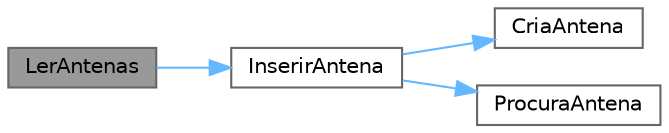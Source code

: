 digraph "LerAntenas"
{
 // LATEX_PDF_SIZE
  bgcolor="transparent";
  edge [fontname=Helvetica,fontsize=10,labelfontname=Helvetica,labelfontsize=10];
  node [fontname=Helvetica,fontsize=10,shape=box,height=0.2,width=0.4];
  rankdir="LR";
  Node1 [id="Node000001",label="LerAntenas",height=0.2,width=0.4,color="gray40", fillcolor="grey60", style="filled", fontcolor="black",tooltip="Declaração da função para ler do ficheiro, criar, procurar, inserir e remover antenas."];
  Node1 -> Node2 [id="edge4_Node000001_Node000002",color="steelblue1",style="solid",tooltip=" "];
  Node2 [id="Node000002",label="InserirAntena",height=0.2,width=0.4,color="grey40", fillcolor="white", style="filled",URL="$funcoes_8c.html#a69daf7b1c1e2196ea27443ee81656224",tooltip="Insere uma antena na lista de forma ordenada por coordenadas A antena é inserida em uma posição onde ..."];
  Node2 -> Node3 [id="edge5_Node000002_Node000003",color="steelblue1",style="solid",tooltip=" "];
  Node3 [id="Node000003",label="CriaAntena",height=0.2,width=0.4,color="grey40", fillcolor="white", style="filled",URL="$funcoes_8c.html#ac7c1c6d111a3d827aafefa12aae70fa0",tooltip="Cria uma nova antena Aloca a memória para a nova antena Recebe a frequência e as coordenadas x e y Re..."];
  Node2 -> Node4 [id="edge6_Node000002_Node000004",color="steelblue1",style="solid",tooltip=" "];
  Node4 [id="Node000004",label="ProcuraAntena",height=0.2,width=0.4,color="grey40", fillcolor="white", style="filled",URL="$funcoes_8c.html#a0eb9acbb633921b8e08a81b6da5e531d",tooltip="Procura uma antena na lista nas coordenadas x e y Percorre a lista de antenas a antena se o x e y for..."];
}
